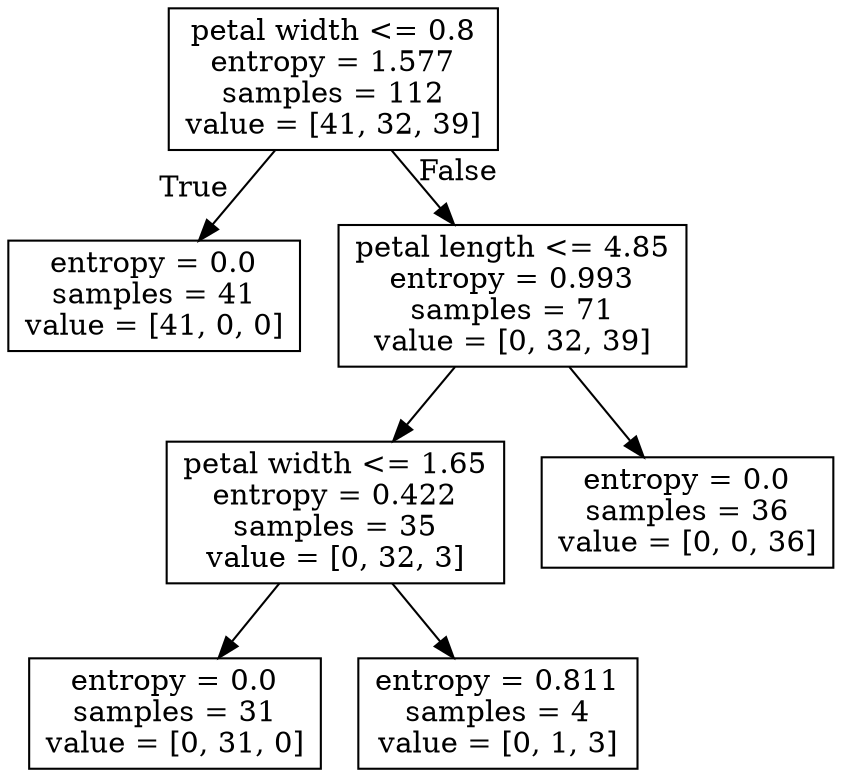 digraph Tree {
node [shape=box] ;
0 [label="petal width <= 0.8\nentropy = 1.577\nsamples = 112\nvalue = [41, 32, 39]"] ;
1 [label="entropy = 0.0\nsamples = 41\nvalue = [41, 0, 0]"] ;
0 -> 1 [labeldistance=2.5, labelangle=45, headlabel="True"] ;
2 [label="petal length <= 4.85\nentropy = 0.993\nsamples = 71\nvalue = [0, 32, 39]"] ;
0 -> 2 [labeldistance=2.5, labelangle=-45, headlabel="False"] ;
3 [label="petal width <= 1.65\nentropy = 0.422\nsamples = 35\nvalue = [0, 32, 3]"] ;
2 -> 3 ;
4 [label="entropy = 0.0\nsamples = 31\nvalue = [0, 31, 0]"] ;
3 -> 4 ;
5 [label="entropy = 0.811\nsamples = 4\nvalue = [0, 1, 3]"] ;
3 -> 5 ;
6 [label="entropy = 0.0\nsamples = 36\nvalue = [0, 0, 36]"] ;
2 -> 6 ;
}